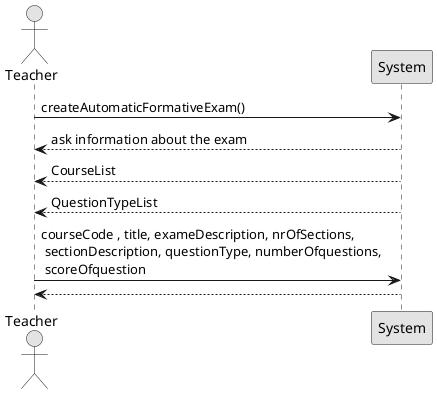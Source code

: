 @startuml
'https://plantuml.com/sequence-diagram

skinparam handwritten false
skinparam monochrome true
skinparam packageStyle rect
skinparam defaultFontName FG Virgil
skinparam shadowing false

actor Teacher as teacher
teacher -> System: createAutomaticFormativeExam()
System --> teacher: ask information about the exam
System --> teacher : CourseList
System --> teacher : QuestionTypeList
teacher -> System: courseCode , title, exameDescription, nrOfSections, \n sectionDescription, questionType, numberOfquestions, \n scoreOfquestion
System-->teacher
participant CreateAutomaticFormativeExams as System <<presentation>>



@enduml